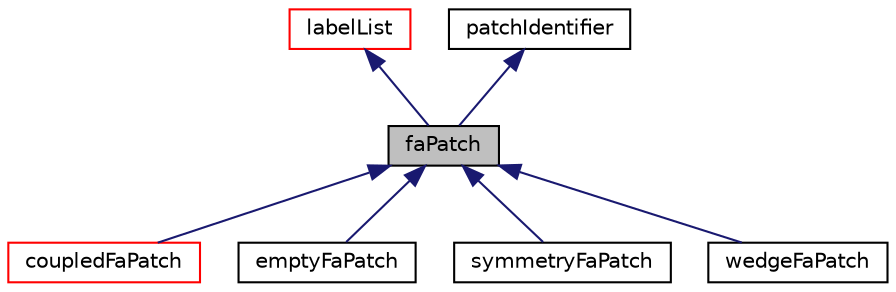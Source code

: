 digraph "faPatch"
{
  bgcolor="transparent";
  edge [fontname="Helvetica",fontsize="10",labelfontname="Helvetica",labelfontsize="10"];
  node [fontname="Helvetica",fontsize="10",shape=record];
  Node1 [label="faPatch",height=0.2,width=0.4,color="black", fillcolor="grey75", style="filled" fontcolor="black"];
  Node2 -> Node1 [dir="back",color="midnightblue",fontsize="10",style="solid",fontname="Helvetica"];
  Node2 [label="labelList",height=0.2,width=0.4,color="red",URL="$classFoam_1_1List.html",tooltip="A 1D array of objects of type &lt;T&gt;, where the size of the vector is known and used for subscript bound..."];
  Node3 -> Node1 [dir="back",color="midnightblue",fontsize="10",style="solid",fontname="Helvetica"];
  Node3 [label="patchIdentifier",height=0.2,width=0.4,color="black",URL="$classFoam_1_1patchIdentifier.html",tooltip="Identifies a patch by name, patch index and physical type. "];
  Node1 -> Node4 [dir="back",color="midnightblue",fontsize="10",style="solid",fontname="Helvetica"];
  Node4 [label="coupledFaPatch",height=0.2,width=0.4,color="red",URL="$classFoam_1_1coupledFaPatch.html",tooltip="coupledFaPatch is an abstract base class for patches that couple regions of the computational domain ..."];
  Node1 -> Node5 [dir="back",color="midnightblue",fontsize="10",style="solid",fontname="Helvetica"];
  Node5 [label="emptyFaPatch",height=0.2,width=0.4,color="black",URL="$classFoam_1_1emptyFaPatch.html",tooltip="A patch which will not exist in the faMesh. Typical example is a front and back plane of a 2-D geomet..."];
  Node1 -> Node6 [dir="back",color="midnightblue",fontsize="10",style="solid",fontname="Helvetica"];
  Node6 [label="symmetryFaPatch",height=0.2,width=0.4,color="black",URL="$classFoam_1_1symmetryFaPatch.html",tooltip="Symmetry-plane patch. "];
  Node1 -> Node7 [dir="back",color="midnightblue",fontsize="10",style="solid",fontname="Helvetica"];
  Node7 [label="wedgeFaPatch",height=0.2,width=0.4,color="black",URL="$classFoam_1_1wedgeFaPatch.html",tooltip="Wedge front and back plane patch. "];
}
